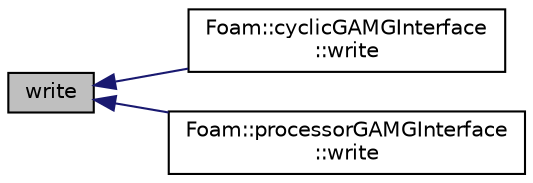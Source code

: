digraph "write"
{
  bgcolor="transparent";
  edge [fontname="Helvetica",fontsize="10",labelfontname="Helvetica",labelfontsize="10"];
  node [fontname="Helvetica",fontsize="10",shape=record];
  rankdir="LR";
  Node1 [label="write",height=0.2,width=0.4,color="black", fillcolor="grey75", style="filled", fontcolor="black"];
  Node1 -> Node2 [dir="back",color="midnightblue",fontsize="10",style="solid",fontname="Helvetica"];
  Node2 [label="Foam::cyclicGAMGInterface\l::write",height=0.2,width=0.4,color="black",URL="$a00478.html#a0941061ad5a26be83b4107d05750ace6",tooltip="Write to stream. "];
  Node1 -> Node3 [dir="back",color="midnightblue",fontsize="10",style="solid",fontname="Helvetica"];
  Node3 [label="Foam::processorGAMGInterface\l::write",height=0.2,width=0.4,color="black",URL="$a01987.html#a0941061ad5a26be83b4107d05750ace6",tooltip="Write to stream. "];
}
